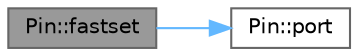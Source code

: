 digraph "Pin::fastset"
{
 // INTERACTIVE_SVG=YES
 // LATEX_PDF_SIZE
  bgcolor="transparent";
  edge [fontname=Helvetica,fontsize=10,labelfontname=Helvetica,labelfontsize=10];
  node [fontname=Helvetica,fontsize=10,shape=box,height=0.2,width=0.4];
  rankdir="LR";
  Node1 [id="Node000001",label="Pin::fastset",height=0.2,width=0.4,color="gray40", fillcolor="grey60", style="filled", fontcolor="black",tooltip="Set the state of a port."];
  Node1 -> Node2 [id="edge1_Node000001_Node000002",color="steelblue1",style="solid",tooltip=" "];
  Node2 [id="Node000002",label="Pin::port",height=0.2,width=0.4,color="grey40", fillcolor="white", style="filled",URL="$d7/d68/class_pin_aba2b626e233b5e2f498de7dbdd113684.html#aba2b626e233b5e2f498de7dbdd113684",tooltip="Get the output state of the port."];
}
